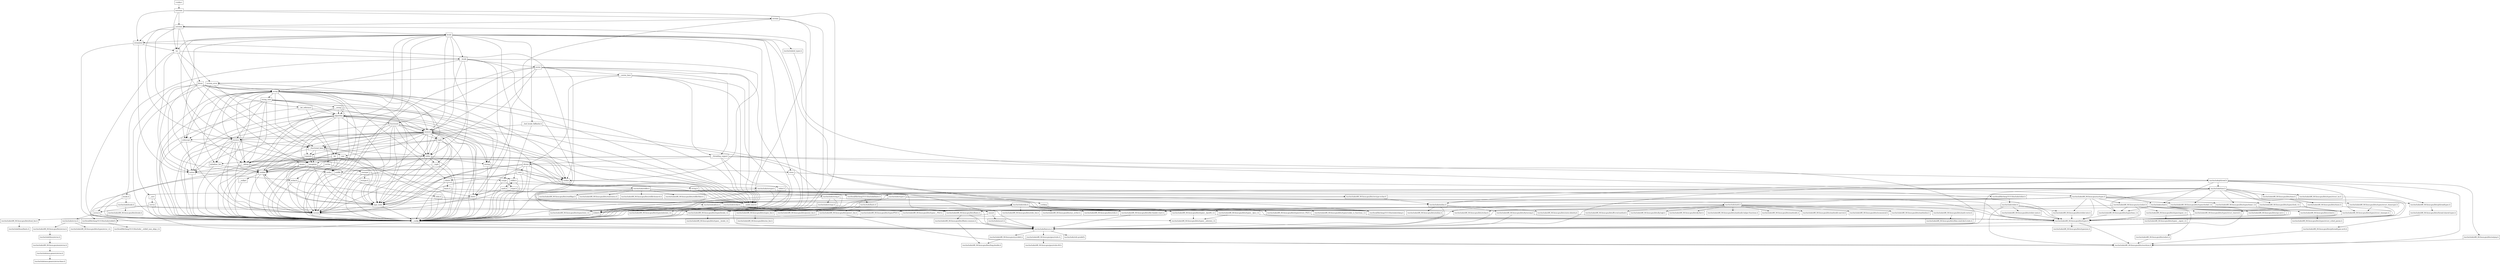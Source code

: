 digraph "dependencies" {
  header_0 [ shape="box", label="\<stdin\>" ];
  header_1 [ shape="box", label="iostream" ];
  header_10 [ shape="box", label="/usr/include/pthread.h" ];
  header_100 [ shape="box", label="/usr/include/x86_64-linux-gnu/bits/types/struct_FILE.h" ];
  header_101 [ shape="box", label="/usr/include/x86_64-linux-gnu/bits/types/cookie_io_functions_t.h" ];
  header_102 [ shape="box", label="/usr/include/x86_64-linux-gnu/bits/stdio_lim.h" ];
  header_103 [ shape="box", label="/usr/include/x86_64-linux-gnu/bits/sys_errlist.h" ];
  header_104 [ shape="box", label="/usr/include/x86_64-linux-gnu/bits/stdio.h" ];
  header_105 [ shape="box", label="memory" ];
  header_106 [ shape="box", label="typeinfo" ];
  header_107 [ shape="box", label="exception" ];
  header_108 [ shape="box", label="new" ];
  header_109 [ shape="box", label="iterator" ];
  header_11 [ shape="box", label="ios" ];
  header_110 [ shape="box", label="__functional_base" ];
  header_111 [ shape="box", label="tuple" ];
  header_112 [ shape="box", label="stdexcept" ];
  header_113 [ shape="box", label="cassert" ];
  header_114 [ shape="box", label="/usr/include/assert.h" ];
  header_115 [ shape="box", label="atomic" ];
  header_116 [ shape="box", label="functional" ];
  header_117 [ shape="box", label="bit" ];
  header_118 [ shape="box", label="cwchar" ];
  header_119 [ shape="box", label="cwctype" ];
  header_12 [ shape="box", label="iosfwd" ];
  header_120 [ shape="box", label="cctype" ];
  header_121 [ shape="box", label="ctype.h" ];
  header_122 [ shape="box", label="/usr/include/ctype.h" ];
  header_123 [ shape="box", label="wctype.h" ];
  header_124 [ shape="box", label="/usr/include/wctype.h" ];
  header_125 [ shape="box", label="/usr/include/x86_64-linux-gnu/bits/wctype-wchar.h" ];
  header_126 [ shape="box", label="mutex" ];
  header_127 [ shape="box", label="__mutex_base" ];
  header_128 [ shape="box", label="chrono" ];
  header_129 [ shape="box", label="ctime" ];
  header_13 [ shape="box", label="wchar.h" ];
  header_130 [ shape="box", label="/usr/include/time.h" ];
  header_131 [ shape="box", label="/usr/include/x86_64-linux-gnu/bits/time.h" ];
  header_132 [ shape="box", label="/usr/include/x86_64-linux-gnu/bits/timex.h" ];
  header_133 [ shape="box", label="/usr/include/x86_64-linux-gnu/bits/types/struct_tm.h" ];
  header_134 [ shape="box", label="/usr/include/x86_64-linux-gnu/bits/types/struct_itimerspec.h" ];
  header_135 [ shape="box", label="ratio" ];
  header_136 [ shape="box", label="climits" ];
  header_137 [ shape="box", label="limits.h" ];
  header_138 [ shape="box", label="/usr/local/lib/clang/10.0.0/include/limits.h" ];
  header_139 [ shape="box", label="/usr/include/limits.h" ];
  header_14 [ shape="box", label="/usr/include/wchar.h" ];
  header_140 [ shape="box", label="/usr/include/x86_64-linux-gnu/bits/posix1_lim.h" ];
  header_141 [ shape="box", label="/usr/include/x86_64-linux-gnu/bits/local_lim.h" ];
  header_142 [ shape="box", label="/usr/include/linux/limits.h" ];
  header_143 [ shape="box", label="/usr/include/x86_64-linux-gnu/bits/posix2_lim.h" ];
  header_144 [ shape="box", label="/usr/include/x86_64-linux-gnu/bits/xopen_lim.h" ];
  header_145 [ shape="box", label="/usr/include/x86_64-linux-gnu/bits/uio_lim.h" ];
  header_146 [ shape="box", label="system_error" ];
  header_147 [ shape="box", label="__errc" ];
  header_148 [ shape="box", label="cerrno" ];
  header_149 [ shape="box", label="errno.h" ];
  header_15 [ shape="box", label="/usr/include/x86_64-linux-gnu/bits/libc-header-start.h" ];
  header_150 [ shape="box", label="/usr/include/errno.h" ];
  header_151 [ shape="box", label="/usr/include/x86_64-linux-gnu/bits/errno.h" ];
  header_152 [ shape="box", label="/usr/include/linux/errno.h" ];
  header_153 [ shape="box", label="/usr/include/x86_64-linux-gnu/asm/errno.h" ];
  header_154 [ shape="box", label="/usr/include/asm-generic/errno.h" ];
  header_155 [ shape="box", label="/usr/include/asm-generic/errno-base.h" ];
  header_156 [ shape="box", label="/usr/include/x86_64-linux-gnu/bits/types/error_t.h" ];
  header_157 [ shape="box", label="__threading_support" ];
  header_158 [ shape="box", label="/usr/include/sched.h" ];
  header_159 [ shape="box", label="/usr/include/x86_64-linux-gnu/bits/sched.h" ];
  header_16 [ shape="box", label="/usr/include/x86_64-linux-gnu/bits/floatn.h" ];
  header_160 [ shape="box", label="/usr/include/x86_64-linux-gnu/bits/types/struct_sched_param.h" ];
  header_161 [ shape="box", label="/usr/include/x86_64-linux-gnu/bits/cpu-set.h" ];
  header_162 [ shape="box", label="/usr/include/x86_64-linux-gnu/bits/setjmp.h" ];
  header_163 [ shape="box", label="locale.h" ];
  header_164 [ shape="box", label="/usr/include/locale.h" ];
  header_165 [ shape="box", label="/usr/include/x86_64-linux-gnu/bits/locale.h" ];
  header_166 [ shape="box", label="streambuf" ];
  header_167 [ shape="box", label="istream" ];
  header_168 [ shape="box", label="ostream" ];
  header_169 [ shape="box", label="locale" ];
  header_17 [ shape="box", label="/usr/include/x86_64-linux-gnu/bits/floatn-common.h" ];
  header_170 [ shape="box", label="cstdarg" ];
  header_171 [ shape="box", label="/usr/include/nl_types.h" ];
  header_172 [ shape="box", label="__bsd_locale_fallbacks.h" ];
  header_173 [ shape="box", label="bitset" ];
  header_174 [ shape="box", label="__bit_reference" ];
  header_18 [ shape="box", label="stddef.h" ];
  header_19 [ shape="box", label="/usr/local/lib/clang/10.0.0/include/stddef.h" ];
  header_2 [ shape="box", label="__config" ];
  header_20 [ shape="box", label="/usr/local/lib/clang/10.0.0/include/stdarg.h" ];
  header_21 [ shape="box", label="/usr/include/x86_64-linux-gnu/bits/wchar.h" ];
  header_22 [ shape="box", label="/usr/include/x86_64-linux-gnu/bits/types/wint_t.h" ];
  header_23 [ shape="box", label="/usr/include/x86_64-linux-gnu/bits/types/mbstate_t.h" ];
  header_24 [ shape="box", label="/usr/include/x86_64-linux-gnu/bits/types/__mbstate_t.h" ];
  header_25 [ shape="box", label="/usr/include/x86_64-linux-gnu/bits/types/__FILE.h" ];
  header_26 [ shape="box", label="/usr/include/x86_64-linux-gnu/bits/types/FILE.h" ];
  header_27 [ shape="box", label="/usr/include/x86_64-linux-gnu/bits/types/locale_t.h" ];
  header_28 [ shape="box", label="/usr/include/x86_64-linux-gnu/bits/types/__locale_t.h" ];
  header_29 [ shape="box", label="__locale" ];
  header_3 [ shape="box", label="/usr/include/features.h" ];
  header_30 [ shape="box", label="string" ];
  header_31 [ shape="box", label="string_view" ];
  header_32 [ shape="box", label="__string" ];
  header_33 [ shape="box", label="algorithm" ];
  header_34 [ shape="box", label="initializer_list" ];
  header_35 [ shape="box", label="cstddef" ];
  header_36 [ shape="box", label="version" ];
  header_37 [ shape="box", label="/usr/local/lib/clang/10.0.0/include/__stddef_max_align_t.h" ];
  header_38 [ shape="box", label="__nullptr" ];
  header_39 [ shape="box", label="type_traits" ];
  header_4 [ shape="box", label="/usr/include/stdc-predef.h" ];
  header_40 [ shape="box", label="cstring" ];
  header_41 [ shape="box", label="string.h" ];
  header_42 [ shape="box", label="/usr/include/string.h" ];
  header_43 [ shape="box", label="/usr/include/strings.h" ];
  header_44 [ shape="box", label="utility" ];
  header_45 [ shape="box", label="__tuple" ];
  header_46 [ shape="box", label="cstdint" ];
  header_47 [ shape="box", label="stdint.h" ];
  header_48 [ shape="box", label="/usr/local/lib/clang/10.0.0/include/stdint.h" ];
  header_49 [ shape="box", label="/usr/include/stdint.h" ];
  header_5 [ shape="box", label="/usr/include/x86_64-linux-gnu/sys/cdefs.h" ];
  header_50 [ shape="box", label="/usr/include/x86_64-linux-gnu/bits/types.h" ];
  header_51 [ shape="box", label="/usr/include/x86_64-linux-gnu/bits/typesizes.h" ];
  header_52 [ shape="box", label="/usr/include/x86_64-linux-gnu/bits/stdint-intn.h" ];
  header_53 [ shape="box", label="/usr/include/x86_64-linux-gnu/bits/stdint-uintn.h" ];
  header_54 [ shape="box", label="__debug" ];
  header_55 [ shape="box", label="cstdlib" ];
  header_56 [ shape="box", label="stdlib.h" ];
  header_57 [ shape="box", label="/usr/include/stdlib.h" ];
  header_58 [ shape="box", label="/usr/include/x86_64-linux-gnu/bits/waitflags.h" ];
  header_59 [ shape="box", label="/usr/include/x86_64-linux-gnu/bits/waitstatus.h" ];
  header_6 [ shape="box", label="/usr/include/x86_64-linux-gnu/bits/wordsize.h" ];
  header_60 [ shape="box", label="/usr/include/x86_64-linux-gnu/sys/types.h" ];
  header_61 [ shape="box", label="/usr/include/x86_64-linux-gnu/bits/types/clock_t.h" ];
  header_62 [ shape="box", label="/usr/include/x86_64-linux-gnu/bits/types/clockid_t.h" ];
  header_63 [ shape="box", label="/usr/include/x86_64-linux-gnu/bits/types/time_t.h" ];
  header_64 [ shape="box", label="/usr/include/x86_64-linux-gnu/bits/types/timer_t.h" ];
  header_65 [ shape="box", label="/usr/include/endian.h" ];
  header_66 [ shape="box", label="/usr/include/x86_64-linux-gnu/bits/endian.h" ];
  header_67 [ shape="box", label="/usr/include/x86_64-linux-gnu/bits/byteswap.h" ];
  header_68 [ shape="box", label="/usr/include/x86_64-linux-gnu/bits/uintn-identity.h" ];
  header_69 [ shape="box", label="/usr/include/x86_64-linux-gnu/sys/select.h" ];
  header_7 [ shape="box", label="/usr/include/x86_64-linux-gnu/bits/long-double.h" ];
  header_70 [ shape="box", label="/usr/include/x86_64-linux-gnu/bits/select.h" ];
  header_71 [ shape="box", label="/usr/include/x86_64-linux-gnu/bits/types/sigset_t.h" ];
  header_72 [ shape="box", label="/usr/include/x86_64-linux-gnu/bits/types/__sigset_t.h" ];
  header_73 [ shape="box", label="/usr/include/x86_64-linux-gnu/bits/types/struct_timeval.h" ];
  header_74 [ shape="box", label="/usr/include/x86_64-linux-gnu/bits/types/struct_timespec.h" ];
  header_75 [ shape="box", label="/usr/include/x86_64-linux-gnu/bits/pthreadtypes.h" ];
  header_76 [ shape="box", label="/usr/include/x86_64-linux-gnu/bits/thread-shared-types.h" ];
  header_77 [ shape="box", label="/usr/include/x86_64-linux-gnu/bits/pthreadtypes-arch.h" ];
  header_78 [ shape="box", label="/usr/include/alloca.h" ];
  header_79 [ shape="box", label="/usr/include/x86_64-linux-gnu/bits/stdlib-bsearch.h" ];
  header_8 [ shape="box", label="/usr/include/x86_64-linux-gnu/gnu/stubs.h" ];
  header_80 [ shape="box", label="/usr/include/x86_64-linux-gnu/bits/stdlib-float.h" ];
  header_81 [ shape="box", label="math.h" ];
  header_82 [ shape="box", label="/usr/include/math.h" ];
  header_83 [ shape="box", label="/usr/include/x86_64-linux-gnu/bits/math-vector.h" ];
  header_84 [ shape="box", label="/usr/include/x86_64-linux-gnu/bits/libm-simd-decl-stubs.h" ];
  header_85 [ shape="box", label="/usr/include/x86_64-linux-gnu/bits/flt-eval-method.h" ];
  header_86 [ shape="box", label="/usr/include/x86_64-linux-gnu/bits/fp-logb.h" ];
  header_87 [ shape="box", label="/usr/include/x86_64-linux-gnu/bits/fp-fast.h" ];
  header_88 [ shape="box", label="/usr/include/x86_64-linux-gnu/bits/mathcalls-helper-functions.h" ];
  header_89 [ shape="box", label="/usr/include/x86_64-linux-gnu/bits/mathcalls.h" ];
  header_9 [ shape="box", label="/usr/include/x86_64-linux-gnu/gnu/stubs-64.h" ];
  header_90 [ shape="box", label="/usr/include/x86_64-linux-gnu/bits/mathcalls-narrow.h" ];
  header_91 [ shape="box", label="/usr/include/x86_64-linux-gnu/bits/iscanonical.h" ];
  header_92 [ shape="box", label="/usr/include/x86_64-linux-gnu/bits/mathinline.h" ];
  header_93 [ shape="box", label="limits" ];
  header_94 [ shape="box", label="__undef_macros" ];
  header_95 [ shape="box", label="cstdio" ];
  header_96 [ shape="box", label="stdio.h" ];
  header_97 [ shape="box", label="/usr/include/stdio.h" ];
  header_98 [ shape="box", label="/usr/include/x86_64-linux-gnu/bits/types/__fpos_t.h" ];
  header_99 [ shape="box", label="/usr/include/x86_64-linux-gnu/bits/types/__fpos64_t.h" ];
  header_118 -> header_13;
  header_118 -> header_2;
  header_118 -> header_119;
  header_119 -> header_123;
  header_119 -> header_2;
  header_119 -> header_120;
  header_61 -> header_50;
  header_60 -> header_50;
  header_60 -> header_52;
  header_60 -> header_18;
  header_60 -> header_61;
  header_60 -> header_63;
  header_60 -> header_62;
  header_60 -> header_65;
  header_60 -> header_3;
  header_60 -> header_75;
  header_60 -> header_69;
  header_60 -> header_64;
  header_63 -> header_50;
  header_62 -> header_50;
  header_65 -> header_68;
  header_65 -> header_3;
  header_65 -> header_67;
  header_65 -> header_66;
  header_64 -> header_50;
  header_67 -> header_50;
  header_67 -> header_3;
  header_69 -> header_50;
  header_69 -> header_63;
  header_69 -> header_73;
  header_69 -> header_70;
  header_69 -> header_71;
  header_69 -> header_3;
  header_69 -> header_74;
  header_68 -> header_50;
  header_167 -> header_36;
  header_167 -> header_94;
  header_167 -> header_168;
  header_167 -> header_2;
  header_114 -> header_3;
  header_164 -> header_27;
  header_164 -> header_18;
  header_164 -> header_3;
  header_164 -> header_165;
  header_115 -> header_36;
  header_115 -> header_46;
  header_115 -> header_35;
  header_115 -> header_2;
  header_115 -> header_39;
  header_163 -> header_2;
  header_163 -> header_164;
  header_73 -> header_50;
  header_70 -> header_6;
  header_71 -> header_72;
  header_76 -> header_77;
  header_77 -> header_6;
  header_74 -> header_50;
  header_75 -> header_76;
  header_116 -> header_39;
  header_116 -> header_36;
  header_116 -> header_44;
  header_116 -> header_2;
  header_116 -> header_105;
  header_116 -> header_107;
  header_116 -> header_106;
  header_116 -> header_110;
  header_116 -> header_111;
  header_117 -> header_39;
  header_117 -> header_36;
  header_117 -> header_54;
  header_117 -> header_2;
  header_117 -> header_94;
  header_117 -> header_93;
  header_78 -> header_18;
  header_78 -> header_3;
  header_112 -> header_107;
  header_112 -> header_2;
  header_112 -> header_12;
  header_113 -> header_114;
  header_113 -> header_2;
  header_110 -> header_39;
  header_110 -> header_44;
  header_110 -> header_2;
  header_110 -> header_108;
  header_110 -> header_107;
  header_110 -> header_106;
  header_111 -> header_39;
  header_111 -> header_36;
  header_111 -> header_35;
  header_111 -> header_45;
  header_111 -> header_44;
  header_111 -> header_2;
  header_111 -> header_110;
  header_169 -> header_170;
  header_169 -> header_29;
  header_169 -> header_11;
  header_169 -> header_172;
  header_169 -> header_36;
  header_169 -> header_171;
  header_169 -> header_54;
  header_169 -> header_33;
  header_169 -> header_55;
  header_169 -> header_94;
  header_169 -> header_2;
  header_169 -> header_95;
  header_169 -> header_105;
  header_169 -> header_109;
  header_169 -> header_166;
  header_169 -> header_129;
  header_169 -> header_93;
  header_168 -> header_11;
  header_168 -> header_173;
  header_168 -> header_36;
  header_168 -> header_169;
  header_168 -> header_109;
  header_168 -> header_2;
  header_168 -> header_166;
  header_47 -> header_2;
  header_47 -> header_48;
  header_46 -> header_47;
  header_46 -> header_2;
  header_45 -> header_35;
  header_45 -> header_2;
  header_45 -> header_39;
  header_44 -> header_39;
  header_44 -> header_36;
  header_44 -> header_34;
  header_44 -> header_35;
  header_44 -> header_54;
  header_44 -> header_46;
  header_44 -> header_45;
  header_44 -> header_2;
  header_44 -> header_40;
  header_43 -> header_27;
  header_43 -> header_18;
  header_43 -> header_3;
  header_42 -> header_15;
  header_42 -> header_27;
  header_42 -> header_18;
  header_42 -> header_43;
  header_41 -> header_2;
  header_41 -> header_42;
  header_40 -> header_2;
  header_40 -> header_41;
  header_105 -> header_115;
  header_105 -> header_12;
  header_105 -> header_39;
  header_105 -> header_36;
  header_105 -> header_35;
  header_105 -> header_46;
  header_105 -> header_44;
  header_105 -> header_2;
  header_105 -> header_108;
  header_105 -> header_40;
  header_105 -> header_94;
  header_105 -> header_109;
  header_105 -> header_111;
  header_105 -> header_106;
  header_105 -> header_112;
  header_105 -> header_113;
  header_105 -> header_110;
  header_105 -> header_93;
  header_107 -> header_36;
  header_107 -> header_35;
  header_107 -> header_2;
  header_107 -> header_55;
  header_107 -> header_39;
  header_106 -> header_46;
  header_106 -> header_107;
  header_106 -> header_35;
  header_106 -> header_2;
  header_101 -> header_50;
  header_100 -> header_50;
  header_49 -> header_15;
  header_49 -> header_50;
  header_49 -> header_52;
  header_49 -> header_53;
  header_49 -> header_21;
  header_49 -> header_6;
  header_48 -> header_49;
  header_166 -> header_94;
  header_166 -> header_2;
  header_166 -> header_11;
  header_166 -> header_12;
  header_5 -> header_6;
  header_5 -> header_7;
  header_2 -> header_3;
  header_3 -> header_4;
  header_3 -> header_5;
  header_3 -> header_8;
  header_0 -> header_1;
  header_1 -> header_167;
  header_1 -> header_168;
  header_1 -> header_2;
  header_1 -> header_11;
  header_1 -> header_166;
  header_8 -> header_9;
  header_50 -> header_6;
  header_50 -> header_51;
  header_50 -> header_3;
  header_52 -> header_50;
  header_53 -> header_50;
  header_54 -> header_95;
  header_54 -> header_35;
  header_54 -> header_2;
  header_54 -> header_55;
  header_54 -> header_12;
  header_55 -> header_2;
  header_55 -> header_56;
  header_56 -> header_81;
  header_56 -> header_2;
  header_56 -> header_57;
  header_57 -> header_58;
  header_57 -> header_15;
  header_57 -> header_16;
  header_57 -> header_80;
  header_57 -> header_59;
  header_57 -> header_27;
  header_57 -> header_18;
  header_57 -> header_60;
  header_57 -> header_78;
  header_57 -> header_79;
  header_130 -> header_62;
  header_130 -> header_27;
  header_130 -> header_18;
  header_130 -> header_61;
  header_130 -> header_131;
  header_130 -> header_63;
  header_130 -> header_133;
  header_130 -> header_134;
  header_130 -> header_3;
  header_130 -> header_74;
  header_130 -> header_64;
  header_131 -> header_50;
  header_131 -> header_132;
  header_132 -> header_50;
  header_132 -> header_73;
  header_133 -> header_50;
  header_134 -> header_50;
  header_134 -> header_74;
  header_135 -> header_94;
  header_135 -> header_46;
  header_135 -> header_2;
  header_135 -> header_136;
  header_135 -> header_39;
  header_136 -> header_2;
  header_136 -> header_137;
  header_137 -> header_138;
  header_137 -> header_2;
  header_138 -> header_139;
  header_139 -> header_15;
  header_139 -> header_143;
  header_139 -> header_144;
  header_139 -> header_140;
  header_29 -> header_46;
  header_29 -> header_30;
  header_29 -> header_126;
  header_29 -> header_44;
  header_29 -> header_2;
  header_29 -> header_163;
  header_29 -> header_120;
  header_29 -> header_105;
  header_27 -> header_28;
  header_23 -> header_24;
  header_127 -> header_94;
  header_127 -> header_146;
  header_127 -> header_2;
  header_127 -> header_157;
  header_127 -> header_128;
  header_126 -> header_94;
  header_126 -> header_157;
  header_126 -> header_116;
  header_126 -> header_36;
  header_126 -> header_127;
  header_126 -> header_46;
  header_126 -> header_2;
  header_126 -> header_105;
  header_126 -> header_111;
  header_125 -> header_50;
  header_125 -> header_65;
  header_125 -> header_22;
  header_124 -> header_50;
  header_124 -> header_125;
  header_124 -> header_27;
  header_124 -> header_3;
  header_124 -> header_22;
  header_123 -> header_124;
  header_123 -> header_2;
  header_122 -> header_50;
  header_122 -> header_27;
  header_122 -> header_65;
  header_122 -> header_3;
  header_121 -> header_2;
  header_121 -> header_122;
  header_120 -> header_2;
  header_120 -> header_121;
  header_129 -> header_130;
  header_129 -> header_2;
  header_128 -> header_39;
  header_128 -> header_36;
  header_128 -> header_2;
  header_128 -> header_135;
  header_128 -> header_94;
  header_128 -> header_129;
  header_128 -> header_93;
  header_38 -> header_2;
  header_39 -> header_36;
  header_39 -> header_35;
  header_39 -> header_2;
  header_36 -> header_2;
  header_34 -> header_35;
  header_34 -> header_2;
  header_35 -> header_36;
  header_35 -> header_2;
  header_35 -> header_19;
  header_35 -> header_38;
  header_35 -> header_39;
  header_32 -> header_54;
  header_32 -> header_33;
  header_32 -> header_94;
  header_32 -> header_2;
  header_32 -> header_105;
  header_32 -> header_95;
  header_33 -> header_94;
  header_33 -> header_117;
  header_33 -> header_39;
  header_33 -> header_36;
  header_33 -> header_34;
  header_33 -> header_35;
  header_33 -> header_54;
  header_33 -> header_116;
  header_33 -> header_44;
  header_33 -> header_2;
  header_33 -> header_40;
  header_33 -> header_105;
  header_33 -> header_109;
  header_30 -> header_109;
  header_30 -> header_94;
  header_30 -> header_12;
  header_30 -> header_39;
  header_30 -> header_36;
  header_30 -> header_34;
  header_30 -> header_54;
  header_30 -> header_33;
  header_30 -> header_31;
  header_30 -> header_46;
  header_30 -> header_44;
  header_30 -> header_2;
  header_30 -> header_118;
  header_30 -> header_40;
  header_30 -> header_105;
  header_30 -> header_95;
  header_30 -> header_112;
  header_30 -> header_110;
  header_31 -> header_36;
  header_31 -> header_54;
  header_31 -> header_32;
  header_31 -> header_33;
  header_31 -> header_109;
  header_31 -> header_94;
  header_31 -> header_2;
  header_31 -> header_112;
  header_31 -> header_93;
  header_152 -> header_153;
  header_153 -> header_154;
  header_150 -> header_151;
  header_150 -> header_156;
  header_150 -> header_3;
  header_151 -> header_152;
  header_157 -> header_10;
  header_157 -> header_12;
  header_157 -> header_149;
  header_157 -> header_158;
  header_157 -> header_2;
  header_157 -> header_94;
  header_157 -> header_128;
  header_154 -> header_155;
  header_158 -> header_50;
  header_158 -> header_159;
  header_158 -> header_18;
  header_158 -> header_63;
  header_158 -> header_3;
  header_158 -> header_74;
  header_158 -> header_161;
  header_159 -> header_160;
  header_109 -> header_12;
  header_109 -> header_39;
  header_109 -> header_36;
  header_109 -> header_34;
  header_109 -> header_35;
  header_109 -> header_54;
  header_109 -> header_2;
  header_109 -> header_110;
  header_108 -> header_36;
  header_108 -> header_107;
  header_108 -> header_35;
  header_108 -> header_2;
  header_108 -> header_39;
  header_83 -> header_84;
  header_82 -> header_15;
  header_82 -> header_16;
  header_82 -> header_50;
  header_82 -> header_90;
  header_82 -> header_91;
  header_82 -> header_89;
  header_82 -> header_88;
  header_82 -> header_92;
  header_82 -> header_83;
  header_82 -> header_87;
  header_82 -> header_86;
  header_82 -> header_85;
  header_81 -> header_82;
  header_81 -> header_93;
  header_81 -> header_2;
  header_81 -> header_56;
  header_81 -> header_39;
  header_141 -> header_142;
  header_140 -> header_6;
  header_140 -> header_141;
  header_144 -> header_145;
  header_147 -> header_148;
  header_147 -> header_2;
  header_146 -> header_30;
  header_146 -> header_112;
  header_146 -> header_110;
  header_146 -> header_147;
  header_146 -> header_39;
  header_149 -> header_150;
  header_149 -> header_2;
  header_148 -> header_149;
  header_148 -> header_2;
  header_14 -> header_15;
  header_14 -> header_16;
  header_14 -> header_25;
  header_14 -> header_21;
  header_14 -> header_27;
  header_14 -> header_26;
  header_14 -> header_18;
  header_14 -> header_20;
  header_14 -> header_23;
  header_14 -> header_22;
  header_15 -> header_3;
  header_16 -> header_17;
  header_16 -> header_3;
  header_17 -> header_7;
  header_17 -> header_3;
  header_10 -> header_6;
  header_10 -> header_158;
  header_10 -> header_130;
  header_10 -> header_65;
  header_10 -> header_3;
  header_10 -> header_74;
  header_10 -> header_75;
  header_10 -> header_162;
  header_11 -> header_29;
  header_11 -> header_115;
  header_11 -> header_2;
  header_11 -> header_12;
  header_11 -> header_146;
  header_12 -> header_2;
  header_12 -> header_13;
  header_13 -> header_14;
  header_13 -> header_2;
  header_18 -> header_19;
  header_19 -> header_37;
  header_98 -> header_50;
  header_98 -> header_24;
  header_99 -> header_50;
  header_99 -> header_24;
  header_95 -> header_96;
  header_95 -> header_2;
  header_96 -> header_97;
  header_96 -> header_2;
  header_97 -> header_15;
  header_97 -> header_50;
  header_97 -> header_26;
  header_97 -> header_18;
  header_97 -> header_20;
  header_97 -> header_25;
  header_97 -> header_98;
  header_97 -> header_99;
  header_97 -> header_104;
  header_97 -> header_101;
  header_97 -> header_100;
  header_97 -> header_103;
  header_97 -> header_102;
  header_93 -> header_94;
  header_93 -> header_36;
  header_93 -> header_2;
  header_93 -> header_39;
  header_174 -> header_94;
  header_174 -> header_117;
  header_174 -> header_2;
  header_174 -> header_33;
  header_170 -> header_2;
  header_170 -> header_20;
  header_171 -> header_3;
  header_172 -> header_105;
  header_172 -> header_20;
  header_172 -> header_56;
  header_173 -> header_174;
  header_173 -> header_12;
  header_173 -> header_35;
  header_173 -> header_30;
  header_173 -> header_2;
  header_173 -> header_136;
  header_173 -> header_94;
  header_173 -> header_112;
  header_173 -> header_110;
  header_162 -> header_6;
}